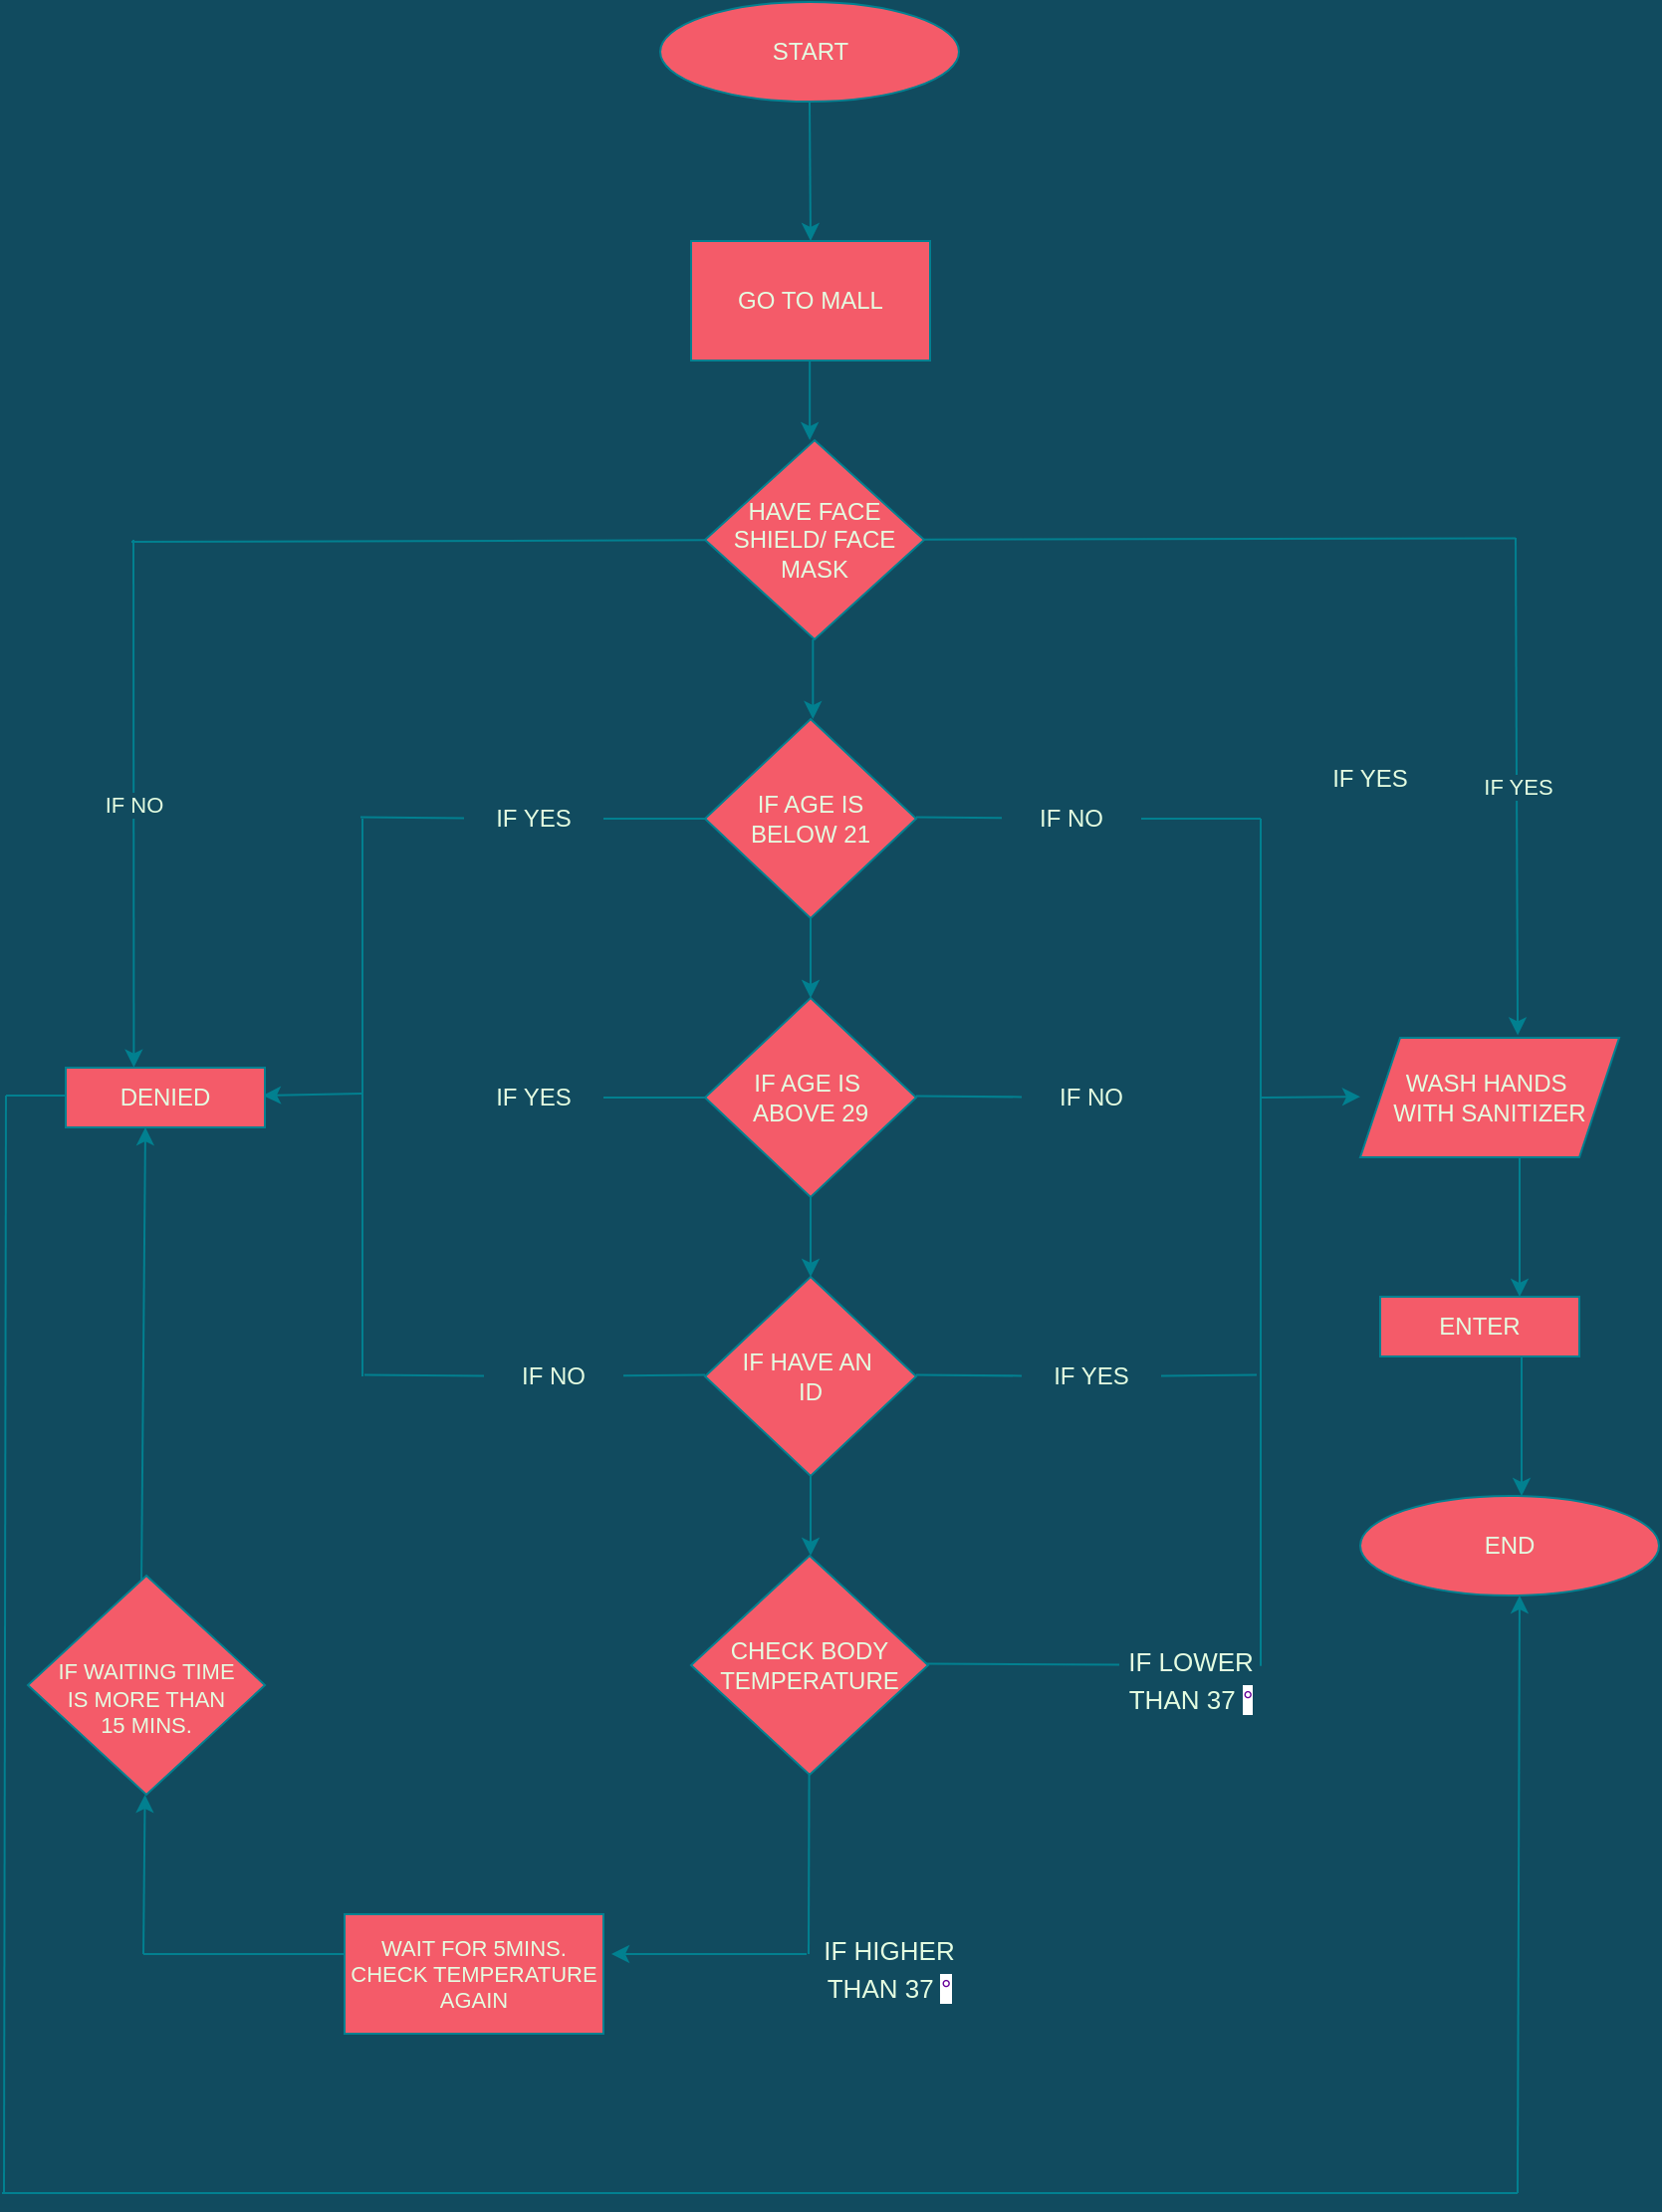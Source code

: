 <mxfile version="13.6.10" type="github">
  <diagram id="C5RBs43oDa-KdzZeNtuy" name="Page-1">
    <mxGraphModel dx="1303" dy="742" grid="1" gridSize="10" guides="1" tooltips="1" connect="1" arrows="1" fold="1" page="1" pageScale="1" pageWidth="850" pageHeight="1400" background="#114B5F" math="0" shadow="0">
      <root>
        <mxCell id="WIyWlLk6GJQsqaUBKTNV-0" />
        <mxCell id="WIyWlLk6GJQsqaUBKTNV-1" parent="WIyWlLk6GJQsqaUBKTNV-0" />
        <mxCell id="WIyWlLk6GJQsqaUBKTNV-4" value="Yes" style="rounded=0;html=1;jettySize=auto;orthogonalLoop=1;fontSize=11;endArrow=block;endFill=0;endSize=8;strokeWidth=1;shadow=0;labelBackgroundColor=none;edgeStyle=orthogonalEdgeStyle;strokeColor=#028090;fontColor=#E4FDE1;" parent="WIyWlLk6GJQsqaUBKTNV-1" edge="1">
          <mxGeometry y="20" relative="1" as="geometry">
            <mxPoint as="offset" />
            <mxPoint x="220" y="250" as="sourcePoint" />
          </mxGeometry>
        </mxCell>
        <mxCell id="WIyWlLk6GJQsqaUBKTNV-8" value="No" style="rounded=0;html=1;jettySize=auto;orthogonalLoop=1;fontSize=11;endArrow=block;endFill=0;endSize=8;strokeWidth=1;shadow=0;labelBackgroundColor=none;edgeStyle=orthogonalEdgeStyle;strokeColor=#028090;fontColor=#E4FDE1;" parent="WIyWlLk6GJQsqaUBKTNV-1" edge="1">
          <mxGeometry x="0.333" y="20" relative="1" as="geometry">
            <mxPoint as="offset" />
            <mxPoint x="220" y="370" as="sourcePoint" />
          </mxGeometry>
        </mxCell>
        <mxCell id="DxQTQDj1nQIEqU1Zx3Uc-0" value="START" style="ellipse;whiteSpace=wrap;html=1;fillColor=#F45B69;strokeColor=#028090;fontColor=#E4FDE1;" parent="WIyWlLk6GJQsqaUBKTNV-1" vertex="1">
          <mxGeometry x="338.5" y="60" width="150" height="50" as="geometry" />
        </mxCell>
        <mxCell id="DxQTQDj1nQIEqU1Zx3Uc-2" value="" style="endArrow=classic;html=1;exitX=0.5;exitY=1;exitDx=0;exitDy=0;exitPerimeter=0;strokeColor=#028090;fontColor=#E4FDE1;labelBackgroundColor=#114B5F;" parent="WIyWlLk6GJQsqaUBKTNV-1" source="DxQTQDj1nQIEqU1Zx3Uc-0" edge="1">
          <mxGeometry width="50" height="50" relative="1" as="geometry">
            <mxPoint x="414" y="150" as="sourcePoint" />
            <mxPoint x="414" y="180" as="targetPoint" />
          </mxGeometry>
        </mxCell>
        <mxCell id="DxQTQDj1nQIEqU1Zx3Uc-4" value="GO TO MALL" style="rounded=0;whiteSpace=wrap;html=1;fillColor=#F45B69;strokeColor=#028090;fontColor=#E4FDE1;" parent="WIyWlLk6GJQsqaUBKTNV-1" vertex="1">
          <mxGeometry x="354" y="180" width="120" height="60" as="geometry" />
        </mxCell>
        <mxCell id="DxQTQDj1nQIEqU1Zx3Uc-5" value="HAVE FACE SHIELD/ FACE MASK" style="rhombus;whiteSpace=wrap;html=1;fontSize=12;fillColor=#F45B69;strokeColor=#028090;fontColor=#E4FDE1;" parent="WIyWlLk6GJQsqaUBKTNV-1" vertex="1">
          <mxGeometry x="361" y="280" width="110" height="100" as="geometry" />
        </mxCell>
        <mxCell id="DxQTQDj1nQIEqU1Zx3Uc-10" value="" style="endArrow=classic;html=1;exitX=0.5;exitY=1;exitDx=0;exitDy=0;exitPerimeter=0;strokeColor=#028090;fontColor=#E4FDE1;labelBackgroundColor=#114B5F;" parent="WIyWlLk6GJQsqaUBKTNV-1" edge="1">
          <mxGeometry width="50" height="50" relative="1" as="geometry">
            <mxPoint x="413.58" y="240.0" as="sourcePoint" />
            <mxPoint x="413.58" y="280" as="targetPoint" />
          </mxGeometry>
        </mxCell>
        <mxCell id="DxQTQDj1nQIEqU1Zx3Uc-12" value="IF AGE IS &lt;br&gt;BELOW 21" style="rhombus;whiteSpace=wrap;html=1;fillColor=#F45B69;strokeColor=#028090;fontColor=#E4FDE1;" parent="WIyWlLk6GJQsqaUBKTNV-1" vertex="1">
          <mxGeometry x="361" y="420" width="106" height="100" as="geometry" />
        </mxCell>
        <mxCell id="DxQTQDj1nQIEqU1Zx3Uc-13" value="IF AGE IS&amp;nbsp;&lt;br&gt;ABOVE 29" style="rhombus;whiteSpace=wrap;html=1;fillColor=#F45B69;strokeColor=#028090;fontColor=#E4FDE1;" parent="WIyWlLk6GJQsqaUBKTNV-1" vertex="1">
          <mxGeometry x="361" y="560" width="106" height="100" as="geometry" />
        </mxCell>
        <mxCell id="DxQTQDj1nQIEqU1Zx3Uc-14" value="IF HAVE AN&amp;nbsp;&lt;br&gt;ID" style="rhombus;whiteSpace=wrap;html=1;fillColor=#F45B69;strokeColor=#028090;fontColor=#E4FDE1;" parent="WIyWlLk6GJQsqaUBKTNV-1" vertex="1">
          <mxGeometry x="361" y="700" width="106" height="100" as="geometry" />
        </mxCell>
        <mxCell id="DxQTQDj1nQIEqU1Zx3Uc-15" value="CHECK BODY&lt;br&gt;TEMPERATURE" style="rhombus;whiteSpace=wrap;html=1;fillColor=#F45B69;strokeColor=#028090;fontColor=#E4FDE1;" parent="WIyWlLk6GJQsqaUBKTNV-1" vertex="1">
          <mxGeometry x="354" y="840" width="119" height="110" as="geometry" />
        </mxCell>
        <mxCell id="DxQTQDj1nQIEqU1Zx3Uc-39" value="" style="endArrow=classic;html=1;exitX=0.5;exitY=1;exitDx=0;exitDy=0;exitPerimeter=0;strokeColor=#028090;fontColor=#E4FDE1;labelBackgroundColor=#114B5F;" parent="WIyWlLk6GJQsqaUBKTNV-1" edge="1">
          <mxGeometry width="50" height="50" relative="1" as="geometry">
            <mxPoint x="414.0" y="520" as="sourcePoint" />
            <mxPoint x="414.0" y="560" as="targetPoint" />
          </mxGeometry>
        </mxCell>
        <mxCell id="DxQTQDj1nQIEqU1Zx3Uc-40" value="" style="endArrow=classic;html=1;exitX=0.5;exitY=1;exitDx=0;exitDy=0;exitPerimeter=0;strokeColor=#028090;fontColor=#E4FDE1;labelBackgroundColor=#114B5F;" parent="WIyWlLk6GJQsqaUBKTNV-1" edge="1">
          <mxGeometry width="50" height="50" relative="1" as="geometry">
            <mxPoint x="414.0" y="660" as="sourcePoint" />
            <mxPoint x="414.0" y="700" as="targetPoint" />
          </mxGeometry>
        </mxCell>
        <mxCell id="DxQTQDj1nQIEqU1Zx3Uc-41" value="" style="endArrow=classic;html=1;exitX=0.5;exitY=1;exitDx=0;exitDy=0;exitPerimeter=0;strokeColor=#028090;fontColor=#E4FDE1;labelBackgroundColor=#114B5F;" parent="WIyWlLk6GJQsqaUBKTNV-1" edge="1">
          <mxGeometry width="50" height="50" relative="1" as="geometry">
            <mxPoint x="414.0" y="800" as="sourcePoint" />
            <mxPoint x="414.0" y="840" as="targetPoint" />
          </mxGeometry>
        </mxCell>
        <mxCell id="DxQTQDj1nQIEqU1Zx3Uc-48" value="" style="endArrow=none;html=1;strokeColor=#028090;fontColor=#E4FDE1;labelBackgroundColor=#114B5F;" parent="WIyWlLk6GJQsqaUBKTNV-1" target="DxQTQDj1nQIEqU1Zx3Uc-5" edge="1">
          <mxGeometry width="50" height="50" relative="1" as="geometry">
            <mxPoint x="73" y="331" as="sourcePoint" />
            <mxPoint x="340" y="330" as="targetPoint" />
          </mxGeometry>
        </mxCell>
        <mxCell id="DxQTQDj1nQIEqU1Zx3Uc-70" value="" style="endArrow=none;html=1;strokeColor=#028090;fontColor=#E4FDE1;labelBackgroundColor=#114B5F;" parent="WIyWlLk6GJQsqaUBKTNV-1" source="DxQTQDj1nQIEqU1Zx3Uc-85" edge="1">
          <mxGeometry width="50" height="50" relative="1" as="geometry">
            <mxPoint x="467" y="469.29" as="sourcePoint" />
            <mxPoint x="640" y="470" as="targetPoint" />
          </mxGeometry>
        </mxCell>
        <mxCell id="DxQTQDj1nQIEqU1Zx3Uc-71" value="" style="endArrow=none;html=1;strokeColor=#028090;fontColor=#E4FDE1;labelBackgroundColor=#114B5F;" parent="WIyWlLk6GJQsqaUBKTNV-1" source="DxQTQDj1nQIEqU1Zx3Uc-84" edge="1">
          <mxGeometry width="50" height="50" relative="1" as="geometry">
            <mxPoint x="188" y="469.29" as="sourcePoint" />
            <mxPoint x="361" y="470" as="targetPoint" />
          </mxGeometry>
        </mxCell>
        <mxCell id="DxQTQDj1nQIEqU1Zx3Uc-74" value="" style="endArrow=none;html=1;strokeColor=#028090;fontColor=#E4FDE1;labelBackgroundColor=#114B5F;" parent="WIyWlLk6GJQsqaUBKTNV-1" source="DxQTQDj1nQIEqU1Zx3Uc-90" edge="1">
          <mxGeometry width="50" height="50" relative="1" as="geometry">
            <mxPoint x="190" y="608" as="sourcePoint" />
            <mxPoint x="361" y="610" as="targetPoint" />
          </mxGeometry>
        </mxCell>
        <mxCell id="DxQTQDj1nQIEqU1Zx3Uc-76" value="" style="endArrow=none;html=1;strokeColor=#028090;fontColor=#E4FDE1;labelBackgroundColor=#114B5F;" parent="WIyWlLk6GJQsqaUBKTNV-1" edge="1">
          <mxGeometry width="50" height="50" relative="1" as="geometry">
            <mxPoint x="640" y="470" as="sourcePoint" />
            <mxPoint x="640" y="471" as="targetPoint" />
            <Array as="points">
              <mxPoint x="640" y="900" />
            </Array>
          </mxGeometry>
        </mxCell>
        <mxCell id="DxQTQDj1nQIEqU1Zx3Uc-80" value="" style="endArrow=none;html=1;strokeColor=#028090;fontColor=#E4FDE1;labelBackgroundColor=#114B5F;" parent="WIyWlLk6GJQsqaUBKTNV-1" source="DxQTQDj1nQIEqU1Zx3Uc-96" edge="1">
          <mxGeometry width="50" height="50" relative="1" as="geometry">
            <mxPoint x="467" y="749.29" as="sourcePoint" />
            <mxPoint x="638" y="749.29" as="targetPoint" />
          </mxGeometry>
        </mxCell>
        <mxCell id="DxQTQDj1nQIEqU1Zx3Uc-82" value="" style="endArrow=none;html=1;strokeColor=#028090;fontColor=#E4FDE1;labelBackgroundColor=#114B5F;" parent="WIyWlLk6GJQsqaUBKTNV-1" source="DxQTQDj1nQIEqU1Zx3Uc-94" edge="1">
          <mxGeometry width="50" height="50" relative="1" as="geometry">
            <mxPoint x="190" y="749.29" as="sourcePoint" />
            <mxPoint x="361" y="749.29" as="targetPoint" />
          </mxGeometry>
        </mxCell>
        <mxCell id="DxQTQDj1nQIEqU1Zx3Uc-85" value="IF NO" style="text;html=1;strokeColor=none;fillColor=none;align=center;verticalAlign=middle;whiteSpace=wrap;rounded=0;fontColor=#E4FDE1;" parent="WIyWlLk6GJQsqaUBKTNV-1" vertex="1">
          <mxGeometry x="510" y="460" width="70" height="20" as="geometry" />
        </mxCell>
        <mxCell id="DxQTQDj1nQIEqU1Zx3Uc-88" value="" style="endArrow=none;html=1;strokeColor=#028090;fontColor=#E4FDE1;labelBackgroundColor=#114B5F;" parent="WIyWlLk6GJQsqaUBKTNV-1" target="DxQTQDj1nQIEqU1Zx3Uc-85" edge="1">
          <mxGeometry width="50" height="50" relative="1" as="geometry">
            <mxPoint x="467" y="469.29" as="sourcePoint" />
            <mxPoint x="640" y="470" as="targetPoint" />
          </mxGeometry>
        </mxCell>
        <mxCell id="DxQTQDj1nQIEqU1Zx3Uc-84" value="IF YES" style="text;html=1;strokeColor=none;fillColor=none;align=center;verticalAlign=middle;whiteSpace=wrap;rounded=0;fontColor=#E4FDE1;" parent="WIyWlLk6GJQsqaUBKTNV-1" vertex="1">
          <mxGeometry x="240" y="460" width="70" height="20" as="geometry" />
        </mxCell>
        <mxCell id="DxQTQDj1nQIEqU1Zx3Uc-89" value="" style="endArrow=none;html=1;strokeColor=#028090;fontColor=#E4FDE1;labelBackgroundColor=#114B5F;" parent="WIyWlLk6GJQsqaUBKTNV-1" target="DxQTQDj1nQIEqU1Zx3Uc-84" edge="1">
          <mxGeometry width="50" height="50" relative="1" as="geometry">
            <mxPoint x="188" y="469.29" as="sourcePoint" />
            <mxPoint x="361" y="470" as="targetPoint" />
          </mxGeometry>
        </mxCell>
        <mxCell id="DxQTQDj1nQIEqU1Zx3Uc-90" value="IF YES" style="text;html=1;strokeColor=none;fillColor=none;align=center;verticalAlign=middle;whiteSpace=wrap;rounded=0;fontColor=#E4FDE1;" parent="WIyWlLk6GJQsqaUBKTNV-1" vertex="1">
          <mxGeometry x="240" y="600" width="70" height="20" as="geometry" />
        </mxCell>
        <mxCell id="DxQTQDj1nQIEqU1Zx3Uc-92" value="IF NO" style="text;html=1;strokeColor=none;fillColor=none;align=center;verticalAlign=middle;whiteSpace=wrap;rounded=0;fontColor=#E4FDE1;" parent="WIyWlLk6GJQsqaUBKTNV-1" vertex="1">
          <mxGeometry x="520" y="600" width="70" height="20" as="geometry" />
        </mxCell>
        <mxCell id="DxQTQDj1nQIEqU1Zx3Uc-93" value="" style="endArrow=none;html=1;strokeColor=#028090;fontColor=#E4FDE1;labelBackgroundColor=#114B5F;" parent="WIyWlLk6GJQsqaUBKTNV-1" target="DxQTQDj1nQIEqU1Zx3Uc-92" edge="1">
          <mxGeometry width="50" height="50" relative="1" as="geometry">
            <mxPoint x="467" y="609.29" as="sourcePoint" />
            <mxPoint x="640" y="610" as="targetPoint" />
          </mxGeometry>
        </mxCell>
        <mxCell id="DxQTQDj1nQIEqU1Zx3Uc-94" value="IF NO" style="text;html=1;strokeColor=none;fillColor=none;align=center;verticalAlign=middle;whiteSpace=wrap;rounded=0;fontColor=#E4FDE1;" parent="WIyWlLk6GJQsqaUBKTNV-1" vertex="1">
          <mxGeometry x="250" y="740" width="70" height="20" as="geometry" />
        </mxCell>
        <mxCell id="DxQTQDj1nQIEqU1Zx3Uc-95" value="" style="endArrow=none;html=1;strokeColor=#028090;fontColor=#E4FDE1;labelBackgroundColor=#114B5F;" parent="WIyWlLk6GJQsqaUBKTNV-1" target="DxQTQDj1nQIEqU1Zx3Uc-94" edge="1">
          <mxGeometry width="50" height="50" relative="1" as="geometry">
            <mxPoint x="190" y="749.29" as="sourcePoint" />
            <mxPoint x="361" y="749.29" as="targetPoint" />
          </mxGeometry>
        </mxCell>
        <mxCell id="DxQTQDj1nQIEqU1Zx3Uc-96" value="IF YES" style="text;html=1;strokeColor=none;fillColor=none;align=center;verticalAlign=middle;whiteSpace=wrap;rounded=0;fontColor=#E4FDE1;" parent="WIyWlLk6GJQsqaUBKTNV-1" vertex="1">
          <mxGeometry x="520" y="740" width="70" height="20" as="geometry" />
        </mxCell>
        <mxCell id="DxQTQDj1nQIEqU1Zx3Uc-97" value="" style="endArrow=none;html=1;strokeColor=#028090;fontColor=#E4FDE1;labelBackgroundColor=#114B5F;" parent="WIyWlLk6GJQsqaUBKTNV-1" target="DxQTQDj1nQIEqU1Zx3Uc-96" edge="1">
          <mxGeometry width="50" height="50" relative="1" as="geometry">
            <mxPoint x="467" y="749.29" as="sourcePoint" />
            <mxPoint x="638" y="749.29" as="targetPoint" />
          </mxGeometry>
        </mxCell>
        <mxCell id="DxQTQDj1nQIEqU1Zx3Uc-98" value="IF LOWER&lt;br style=&quot;font-size: 13px;&quot;&gt;THAN 37&amp;nbsp;&lt;a href=&quot;https://www.degreesymbol.net/&quot; style=&quot;color: rgb(102, 0, 153); cursor: pointer; font-family: arial, sans-serif; font-size: 13px; text-align: left; background-color: rgb(255, 255, 255);&quot;&gt;&lt;h3 class=&quot;LC20lb DKV0Md&quot; style=&quot;font-size: 13px; font-weight: normal; margin: 0px 0px 3px; padding: 4px 0px 0px; display: inline-block; line-height: 1.3;&quot;&gt;°&lt;/h3&gt;&lt;/a&gt;" style="text;html=1;strokeColor=none;fillColor=none;align=center;verticalAlign=middle;whiteSpace=wrap;rounded=0;fontSize=13;fontColor=#E4FDE1;" parent="WIyWlLk6GJQsqaUBKTNV-1" vertex="1">
          <mxGeometry x="570" y="882.5" width="70" height="45" as="geometry" />
        </mxCell>
        <mxCell id="DxQTQDj1nQIEqU1Zx3Uc-100" value="" style="endArrow=none;html=1;sourcePerimeterSpacing=0;startSize=6;jumpSize=6;jumpStyle=none;strokeColor=#028090;fontColor=#E4FDE1;labelBackgroundColor=#114B5F;" parent="WIyWlLk6GJQsqaUBKTNV-1" edge="1">
          <mxGeometry width="50" height="50" relative="1" as="geometry">
            <mxPoint x="472" y="894.29" as="sourcePoint" />
            <mxPoint x="569" y="894.812" as="targetPoint" />
          </mxGeometry>
        </mxCell>
        <mxCell id="DxQTQDj1nQIEqU1Zx3Uc-120" value="" style="endArrow=none;html=1;strokeColor=#028090;fontColor=#E4FDE1;labelBackgroundColor=#114B5F;" parent="WIyWlLk6GJQsqaUBKTNV-1" edge="1">
          <mxGeometry width="50" height="50" relative="1" as="geometry">
            <mxPoint x="189" y="750" as="sourcePoint" />
            <mxPoint x="189" y="470" as="targetPoint" />
          </mxGeometry>
        </mxCell>
        <mxCell id="DxQTQDj1nQIEqU1Zx3Uc-121" value="" style="endArrow=classic;html=1;strokeColor=#028090;fontColor=#E4FDE1;labelBackgroundColor=#114B5F;" parent="WIyWlLk6GJQsqaUBKTNV-1" edge="1">
          <mxGeometry width="50" height="50" relative="1" as="geometry">
            <mxPoint x="189" y="608" as="sourcePoint" />
            <mxPoint x="139" y="609" as="targetPoint" />
          </mxGeometry>
        </mxCell>
        <mxCell id="DxQTQDj1nQIEqU1Zx3Uc-128" value="IF YES" style="text;html=1;strokeColor=none;fillColor=none;align=center;verticalAlign=middle;whiteSpace=wrap;rounded=0;fontColor=#E4FDE1;" parent="WIyWlLk6GJQsqaUBKTNV-1" vertex="1">
          <mxGeometry x="660" y="440" width="70" height="20" as="geometry" />
        </mxCell>
        <mxCell id="DxQTQDj1nQIEqU1Zx3Uc-131" value="" style="endArrow=classic;html=1;strokeColor=#028090;fontColor=#E4FDE1;labelBackgroundColor=#114B5F;" parent="WIyWlLk6GJQsqaUBKTNV-1" edge="1">
          <mxGeometry width="50" height="50" relative="1" as="geometry">
            <mxPoint x="640" y="610" as="sourcePoint" />
            <mxPoint x="690" y="609.58" as="targetPoint" />
          </mxGeometry>
        </mxCell>
        <mxCell id="DxQTQDj1nQIEqU1Zx3Uc-132" value="DENIED" style="rounded=0;whiteSpace=wrap;html=1;fillColor=#F45B69;strokeColor=#028090;fontColor=#E4FDE1;" parent="WIyWlLk6GJQsqaUBKTNV-1" vertex="1">
          <mxGeometry x="40" y="595" width="100" height="30" as="geometry" />
        </mxCell>
        <mxCell id="DxQTQDj1nQIEqU1Zx3Uc-137" value="" style="endArrow=classic;html=1;entryX=0.342;entryY=-0.005;entryDx=0;entryDy=0;entryPerimeter=0;strokeColor=#028090;fontColor=#E4FDE1;labelBackgroundColor=#114B5F;" parent="WIyWlLk6GJQsqaUBKTNV-1" target="DxQTQDj1nQIEqU1Zx3Uc-132" edge="1">
          <mxGeometry relative="1" as="geometry">
            <mxPoint x="74" y="330" as="sourcePoint" />
            <mxPoint x="60" y="480" as="targetPoint" />
          </mxGeometry>
        </mxCell>
        <mxCell id="DxQTQDj1nQIEqU1Zx3Uc-138" value="IF NO" style="edgeLabel;resizable=0;html=1;align=center;verticalAlign=middle;fontColor=#E4FDE1;labelBackgroundColor=#114B5F;" parent="DxQTQDj1nQIEqU1Zx3Uc-137" connectable="0" vertex="1">
          <mxGeometry relative="1" as="geometry" />
        </mxCell>
        <mxCell id="DxQTQDj1nQIEqU1Zx3Uc-139" value="" style="endArrow=none;html=1;strokeColor=#028090;fontColor=#E4FDE1;labelBackgroundColor=#114B5F;" parent="WIyWlLk6GJQsqaUBKTNV-1" source="DxQTQDj1nQIEqU1Zx3Uc-5" edge="1">
          <mxGeometry width="50" height="50" relative="1" as="geometry">
            <mxPoint x="580" y="320" as="sourcePoint" />
            <mxPoint x="768" y="329.29" as="targetPoint" />
          </mxGeometry>
        </mxCell>
        <mxCell id="DxQTQDj1nQIEqU1Zx3Uc-140" value="" style="endArrow=classic;html=1;entryX=0.342;entryY=-0.005;entryDx=0;entryDy=0;entryPerimeter=0;strokeColor=#028090;fontColor=#E4FDE1;labelBackgroundColor=#114B5F;" parent="WIyWlLk6GJQsqaUBKTNV-1" edge="1">
          <mxGeometry relative="1" as="geometry">
            <mxPoint x="768" y="329" as="sourcePoint" />
            <mxPoint x="769.04" y="578.7" as="targetPoint" />
          </mxGeometry>
        </mxCell>
        <mxCell id="DxQTQDj1nQIEqU1Zx3Uc-141" value="IF YES" style="edgeLabel;resizable=0;html=1;align=center;verticalAlign=middle;fontColor=#E4FDE1;labelBackgroundColor=#114B5F;" parent="DxQTQDj1nQIEqU1Zx3Uc-140" connectable="0" vertex="1">
          <mxGeometry relative="1" as="geometry" />
        </mxCell>
        <mxCell id="DxQTQDj1nQIEqU1Zx3Uc-142" value="WASH HANDS&amp;nbsp;&lt;br&gt;WITH SANITIZER" style="shape=parallelogram;perimeter=parallelogramPerimeter;whiteSpace=wrap;html=1;fixedSize=1;fontFamily=Helvetica;fontSize=12;fontColor=#E4FDE1;align=center;strokeColor=#028090;fillColor=#F45B69;" parent="WIyWlLk6GJQsqaUBKTNV-1" vertex="1">
          <mxGeometry x="690" y="580" width="130" height="60" as="geometry" />
        </mxCell>
        <mxCell id="DxQTQDj1nQIEqU1Zx3Uc-144" value="ENTER" style="rounded=0;whiteSpace=wrap;html=1;fillColor=#F45B69;strokeColor=#028090;fontColor=#E4FDE1;" parent="WIyWlLk6GJQsqaUBKTNV-1" vertex="1">
          <mxGeometry x="700" y="710" width="100" height="30" as="geometry" />
        </mxCell>
        <mxCell id="DxQTQDj1nQIEqU1Zx3Uc-145" value="" style="endArrow=classic;html=1;strokeColor=#028090;fontColor=#E4FDE1;labelBackgroundColor=#114B5F;" parent="WIyWlLk6GJQsqaUBKTNV-1" edge="1">
          <mxGeometry width="50" height="50" relative="1" as="geometry">
            <mxPoint x="770" y="640" as="sourcePoint" />
            <mxPoint x="770" y="710" as="targetPoint" />
          </mxGeometry>
        </mxCell>
        <mxCell id="DxQTQDj1nQIEqU1Zx3Uc-146" value="" style="endArrow=classic;html=1;strokeColor=#028090;fontColor=#E4FDE1;labelBackgroundColor=#114B5F;" parent="WIyWlLk6GJQsqaUBKTNV-1" edge="1">
          <mxGeometry width="50" height="50" relative="1" as="geometry">
            <mxPoint x="771" y="740" as="sourcePoint" />
            <mxPoint x="771" y="810" as="targetPoint" />
          </mxGeometry>
        </mxCell>
        <mxCell id="DxQTQDj1nQIEqU1Zx3Uc-147" value="END" style="ellipse;whiteSpace=wrap;html=1;fillColor=#F45B69;strokeColor=#028090;fontColor=#E4FDE1;" parent="WIyWlLk6GJQsqaUBKTNV-1" vertex="1">
          <mxGeometry x="690" y="810" width="150" height="50" as="geometry" />
        </mxCell>
        <mxCell id="DxQTQDj1nQIEqU1Zx3Uc-151" value="" style="endArrow=none;html=1;fontFamily=Helvetica;fontSize=11;fontColor=#E4FDE1;align=center;strokeColor=#028090;labelBackgroundColor=#114B5F;" parent="WIyWlLk6GJQsqaUBKTNV-1" edge="1">
          <mxGeometry width="50" height="50" relative="1" as="geometry">
            <mxPoint x="10" y="609" as="sourcePoint" />
            <mxPoint x="40" y="609" as="targetPoint" />
          </mxGeometry>
        </mxCell>
        <mxCell id="DxQTQDj1nQIEqU1Zx3Uc-153" value="" style="endArrow=none;html=1;fontFamily=Helvetica;fontSize=11;fontColor=#E4FDE1;align=center;strokeColor=#028090;labelBackgroundColor=#114B5F;" parent="WIyWlLk6GJQsqaUBKTNV-1" edge="1">
          <mxGeometry width="50" height="50" relative="1" as="geometry">
            <mxPoint x="10" y="609" as="sourcePoint" />
            <mxPoint x="9" y="1160" as="targetPoint" />
          </mxGeometry>
        </mxCell>
        <mxCell id="DxQTQDj1nQIEqU1Zx3Uc-154" value="" style="endArrow=classic;html=1;strokeColor=#028090;fontColor=#E4FDE1;labelBackgroundColor=#114B5F;" parent="WIyWlLk6GJQsqaUBKTNV-1" edge="1">
          <mxGeometry width="50" height="50" relative="1" as="geometry">
            <mxPoint x="78" y="855" as="sourcePoint" />
            <mxPoint x="80" y="625" as="targetPoint" />
          </mxGeometry>
        </mxCell>
        <mxCell id="DxQTQDj1nQIEqU1Zx3Uc-155" value="&lt;br style=&quot;font-size: 11px;&quot;&gt;IF WAITING TIME&lt;br style=&quot;font-size: 11px;&quot;&gt;IS MORE THAN&lt;br style=&quot;font-size: 11px;&quot;&gt;15 MINS." style="rhombus;whiteSpace=wrap;html=1;fontSize=11;fontStyle=0;fillColor=#F45B69;strokeColor=#028090;fontColor=#E4FDE1;" parent="WIyWlLk6GJQsqaUBKTNV-1" vertex="1">
          <mxGeometry x="21" y="850" width="119" height="110" as="geometry" />
        </mxCell>
        <mxCell id="DxQTQDj1nQIEqU1Zx3Uc-158" value="" style="endArrow=classic;html=1;strokeColor=#028090;fontColor=#E4FDE1;labelBackgroundColor=#114B5F;" parent="WIyWlLk6GJQsqaUBKTNV-1" edge="1">
          <mxGeometry width="50" height="50" relative="1" as="geometry">
            <mxPoint x="79" y="1040" as="sourcePoint" />
            <mxPoint x="79.79" y="960" as="targetPoint" />
          </mxGeometry>
        </mxCell>
        <mxCell id="DxQTQDj1nQIEqU1Zx3Uc-160" value="" style="endArrow=none;html=1;fontFamily=Helvetica;fontSize=11;fontColor=#E4FDE1;align=center;startFill=0;strokeColor=#028090;labelBackgroundColor=#114B5F;" parent="WIyWlLk6GJQsqaUBKTNV-1" edge="1">
          <mxGeometry relative="1" as="geometry">
            <mxPoint x="79" y="1040" as="sourcePoint" />
            <mxPoint x="240" y="1040" as="targetPoint" />
          </mxGeometry>
        </mxCell>
        <mxCell id="DxQTQDj1nQIEqU1Zx3Uc-162" value="WAIT FOR 5MINS. CHECK TEMPERATURE AGAIN" style="rounded=0;whiteSpace=wrap;html=1;fontSize=11;fillColor=#F45B69;strokeColor=#028090;fontColor=#E4FDE1;" parent="WIyWlLk6GJQsqaUBKTNV-1" vertex="1">
          <mxGeometry x="180" y="1020" width="130" height="60" as="geometry" />
        </mxCell>
        <mxCell id="DxQTQDj1nQIEqU1Zx3Uc-165" value="" style="endArrow=none;html=1;fontSize=11;strokeColor=#028090;fontColor=#E4FDE1;labelBackgroundColor=#114B5F;" parent="WIyWlLk6GJQsqaUBKTNV-1" edge="1">
          <mxGeometry width="50" height="50" relative="1" as="geometry">
            <mxPoint x="413" y="1040" as="sourcePoint" />
            <mxPoint x="413.29" y="950" as="targetPoint" />
          </mxGeometry>
        </mxCell>
        <mxCell id="DxQTQDj1nQIEqU1Zx3Uc-166" value="" style="endArrow=classic;html=1;fontFamily=Helvetica;fontSize=11;fontColor=#E4FDE1;align=center;strokeColor=#028090;labelBackgroundColor=#114B5F;" parent="WIyWlLk6GJQsqaUBKTNV-1" edge="1">
          <mxGeometry width="50" height="50" relative="1" as="geometry">
            <mxPoint x="412" y="1040" as="sourcePoint" />
            <mxPoint x="314" y="1040" as="targetPoint" />
          </mxGeometry>
        </mxCell>
        <mxCell id="DxQTQDj1nQIEqU1Zx3Uc-168" value="" style="endArrow=none;html=1;fontSize=11;strokeColor=#028090;fontColor=#E4FDE1;labelBackgroundColor=#114B5F;" parent="WIyWlLk6GJQsqaUBKTNV-1" edge="1">
          <mxGeometry width="50" height="50" relative="1" as="geometry">
            <mxPoint x="8" y="1160" as="sourcePoint" />
            <mxPoint x="769" y="1160" as="targetPoint" />
          </mxGeometry>
        </mxCell>
        <mxCell id="DxQTQDj1nQIEqU1Zx3Uc-170" value="" style="endArrow=classic;html=1;fontSize=11;strokeColor=#028090;fontColor=#E4FDE1;labelBackgroundColor=#114B5F;" parent="WIyWlLk6GJQsqaUBKTNV-1" edge="1">
          <mxGeometry width="50" height="50" relative="1" as="geometry">
            <mxPoint x="769" y="1160" as="sourcePoint" />
            <mxPoint x="770" y="860" as="targetPoint" />
          </mxGeometry>
        </mxCell>
        <mxCell id="DxQTQDj1nQIEqU1Zx3Uc-172" value="IF HIGHER THAN&amp;nbsp;&lt;span style=&quot;font-size: 13px;&quot;&gt;37&amp;nbsp;&lt;/span&gt;&lt;a href=&quot;https://www.degreesymbol.net/&quot; style=&quot;color: rgb(102, 0, 153); cursor: pointer; font-family: arial, sans-serif; font-size: 13px; text-align: left; background-color: rgb(255, 255, 255);&quot;&gt;&lt;h3 class=&quot;LC20lb DKV0Md&quot; style=&quot;font-size: 13px; font-weight: normal; margin: 0px 0px 3px; padding: 4px 0px 0px; display: inline-block; line-height: 1.3;&quot;&gt;°&lt;/h3&gt;&lt;/a&gt;" style="text;html=1;strokeColor=none;fillColor=none;align=center;verticalAlign=middle;whiteSpace=wrap;rounded=0;fontSize=13;fontColor=#E4FDE1;" parent="WIyWlLk6GJQsqaUBKTNV-1" vertex="1">
          <mxGeometry x="410" y="1025" width="87" height="50" as="geometry" />
        </mxCell>
        <mxCell id="DxQTQDj1nQIEqU1Zx3Uc-178" value="" style="endArrow=classic;html=1;exitX=0.5;exitY=1;exitDx=0;exitDy=0;exitPerimeter=0;strokeColor=#028090;fontColor=#E4FDE1;labelBackgroundColor=#114B5F;" parent="WIyWlLk6GJQsqaUBKTNV-1" edge="1">
          <mxGeometry width="50" height="50" relative="1" as="geometry">
            <mxPoint x="415.17" y="380" as="sourcePoint" />
            <mxPoint x="415.17" y="420" as="targetPoint" />
          </mxGeometry>
        </mxCell>
      </root>
    </mxGraphModel>
  </diagram>
</mxfile>
